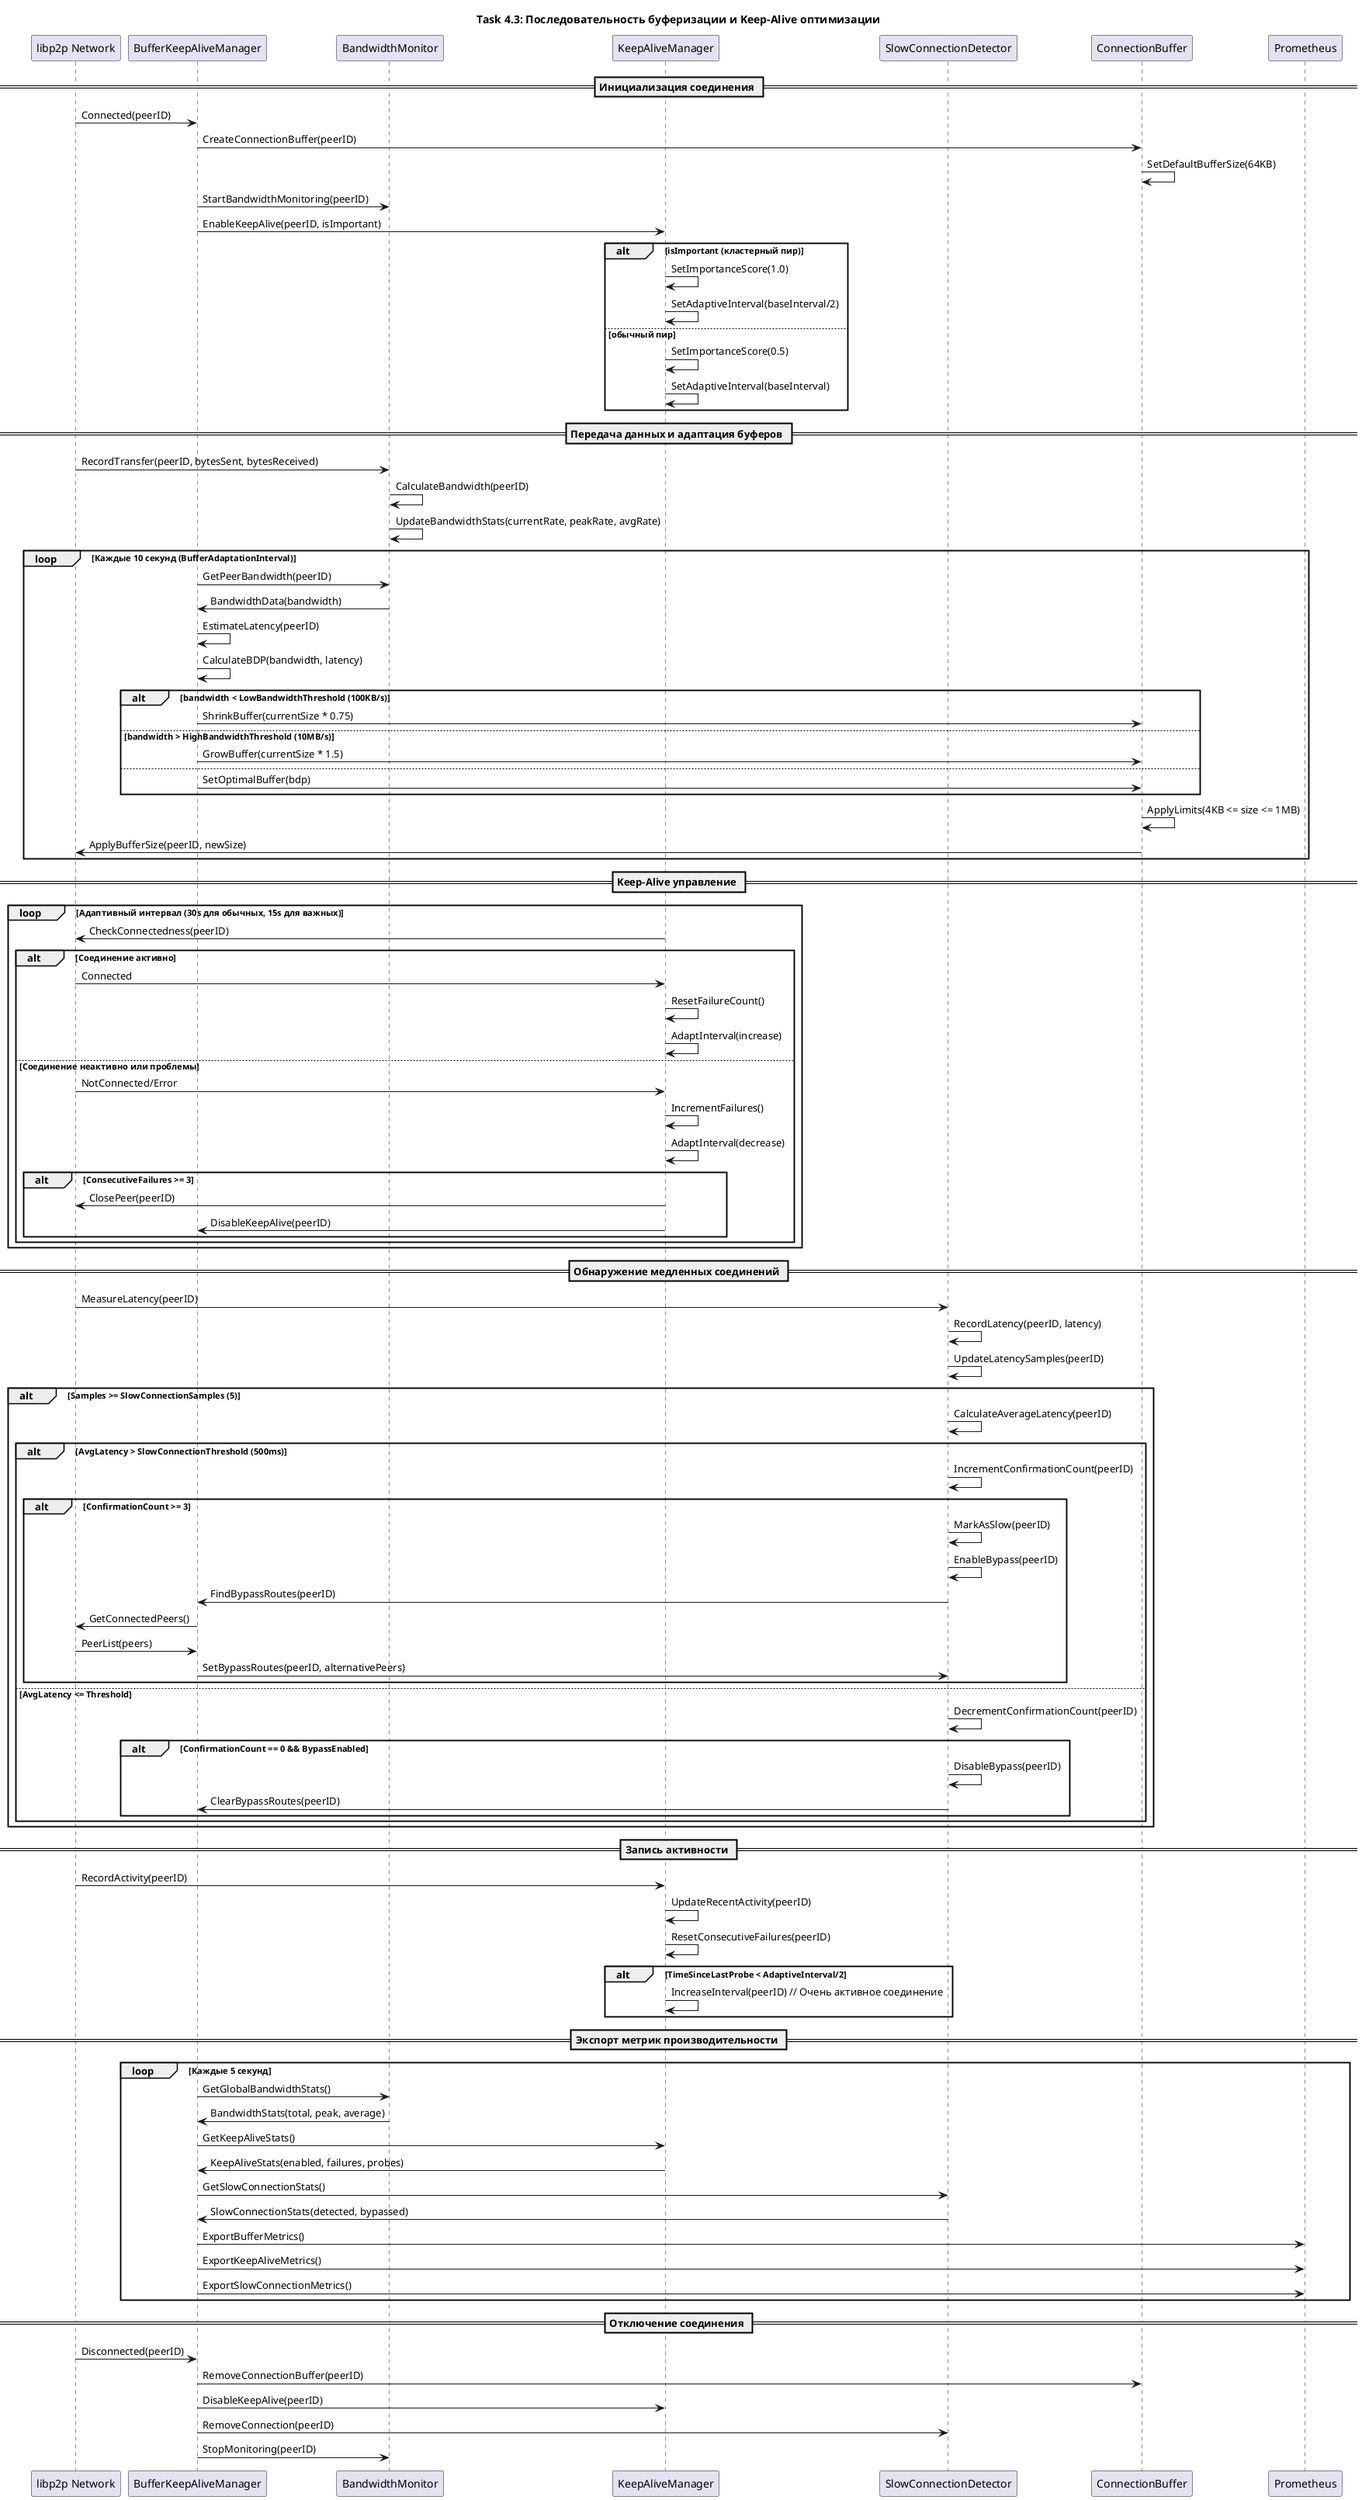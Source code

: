 @startuml Task4-Buffer-KeepAlive-Sequence
title Task 4.3: Последовательность буферизации и Keep-Alive оптимизации

participant "libp2p Network" as Network
participant "BufferKeepAliveManager" as BKM
participant "BandwidthMonitor" as BM
participant "KeepAliveManager" as KAM
participant "SlowConnectionDetector" as SCD
participant "ConnectionBuffer" as CB

== Инициализация соединения ==
Network -> BKM: Connected(peerID)
BKM -> CB: CreateConnectionBuffer(peerID)
CB -> CB: SetDefaultBufferSize(64KB)
BKM -> BM: StartBandwidthMonitoring(peerID)
BKM -> KAM: EnableKeepAlive(peerID, isImportant)

alt isImportant (кластерный пир)
    KAM -> KAM: SetImportanceScore(1.0)
    KAM -> KAM: SetAdaptiveInterval(baseInterval/2)
else обычный пир
    KAM -> KAM: SetImportanceScore(0.5)
    KAM -> KAM: SetAdaptiveInterval(baseInterval)
end

== Передача данных и адаптация буферов ==
Network -> BM: RecordTransfer(peerID, bytesSent, bytesReceived)
BM -> BM: CalculateBandwidth(peerID)
BM -> BM: UpdateBandwidthStats(currentRate, peakRate, avgRate)

loop Каждые 10 секунд (BufferAdaptationInterval)
    BKM -> BM: GetPeerBandwidth(peerID)
    BM -> BKM: BandwidthData(bandwidth)
    BKM -> BKM: EstimateLatency(peerID)
    BKM -> BKM: CalculateBDP(bandwidth, latency)
    
    alt bandwidth < LowBandwidthThreshold (100KB/s)
        BKM -> CB: ShrinkBuffer(currentSize * 0.75)
    else bandwidth > HighBandwidthThreshold (10MB/s)
        BKM -> CB: GrowBuffer(currentSize * 1.5)
    else
        BKM -> CB: SetOptimalBuffer(bdp)
    end
    
    CB -> CB: ApplyLimits(4KB <= size <= 1MB)
    CB -> Network: ApplyBufferSize(peerID, newSize)
end

== Keep-Alive управление ==
loop Адаптивный интервал (30s для обычных, 15s для важных)
    KAM -> Network: CheckConnectedness(peerID)
    
    alt Соединение активно
        Network -> KAM: Connected
        KAM -> KAM: ResetFailureCount()
        KAM -> KAM: AdaptInterval(increase)
    else Соединение неактивно или проблемы
        Network -> KAM: NotConnected/Error
        KAM -> KAM: IncrementFailures()
        KAM -> KAM: AdaptInterval(decrease)
        
        alt ConsecutiveFailures >= 3
            KAM -> Network: ClosePeer(peerID)
            KAM -> BKM: DisableKeepAlive(peerID)
        end
    end
end

== Обнаружение медленных соединений ==
Network -> SCD: MeasureLatency(peerID)
SCD -> SCD: RecordLatency(peerID, latency)
SCD -> SCD: UpdateLatencySamples(peerID)

alt Samples >= SlowConnectionSamples (5)
    SCD -> SCD: CalculateAverageLatency(peerID)
    
    alt AvgLatency > SlowConnectionThreshold (500ms)
        SCD -> SCD: IncrementConfirmationCount(peerID)
        
        alt ConfirmationCount >= 3
            SCD -> SCD: MarkAsSlow(peerID)
            SCD -> SCD: EnableBypass(peerID)
            SCD -> BKM: FindBypassRoutes(peerID)
            BKM -> Network: GetConnectedPeers()
            Network -> BKM: PeerList(peers)
            BKM -> SCD: SetBypassRoutes(peerID, alternativePeers)
        end
    else AvgLatency <= Threshold
        SCD -> SCD: DecrementConfirmationCount(peerID)
        
        alt ConfirmationCount == 0 && BypassEnabled
            SCD -> SCD: DisableBypass(peerID)
            SCD -> BKM: ClearBypassRoutes(peerID)
        end
    end
end

== Запись активности ==
Network -> KAM: RecordActivity(peerID)
KAM -> KAM: UpdateRecentActivity(peerID)
KAM -> KAM: ResetConsecutiveFailures(peerID)

alt TimeSinceLastProbe < AdaptiveInterval/2
    KAM -> KAM: IncreaseInterval(peerID) // Очень активное соединение
end

== Экспорт метрик производительности ==
loop Каждые 5 секунд
    BKM -> BM: GetGlobalBandwidthStats()
    BM -> BKM: BandwidthStats(total, peak, average)
    
    BKM -> KAM: GetKeepAliveStats()
    KAM -> BKM: KeepAliveStats(enabled, failures, probes)
    
    BKM -> SCD: GetSlowConnectionStats()
    SCD -> BKM: SlowConnectionStats(detected, bypassed)
    
    BKM -> "Prometheus": ExportBufferMetrics()
    BKM -> "Prometheus": ExportKeepAliveMetrics()
    BKM -> "Prometheus": ExportSlowConnectionMetrics()
end

== Отключение соединения ==
Network -> BKM: Disconnected(peerID)
BKM -> CB: RemoveConnectionBuffer(peerID)
BKM -> KAM: DisableKeepAlive(peerID)
BKM -> SCD: RemoveConnection(peerID)
BKM -> BM: StopMonitoring(peerID)

@enduml